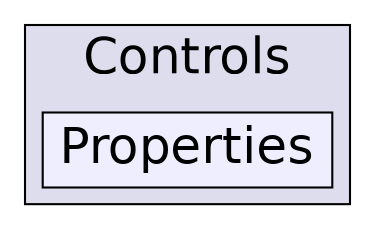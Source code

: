 digraph "C:/Users/nathanael/Documents/resizer/Plugins/Controls/Properties" {
  compound=true
  node [ fontsize="24", fontname="Helvetica"];
  edge [ labelfontsize="24", labelfontname="Helvetica"];
  subgraph clusterdir_83c80d56bd9e3d38d2960957f3dcd8a1 {
    graph [ bgcolor="#ddddee", pencolor="black", label="Controls" fontname="Helvetica", fontsize="24", URL="dir_83c80d56bd9e3d38d2960957f3dcd8a1.html"]
  dir_a118aeef42cf06abd1789e5ee7d76f8e [shape=box, label="Properties", style="filled", fillcolor="#eeeeff", pencolor="black", URL="dir_a118aeef42cf06abd1789e5ee7d76f8e.html"];
  }
}

